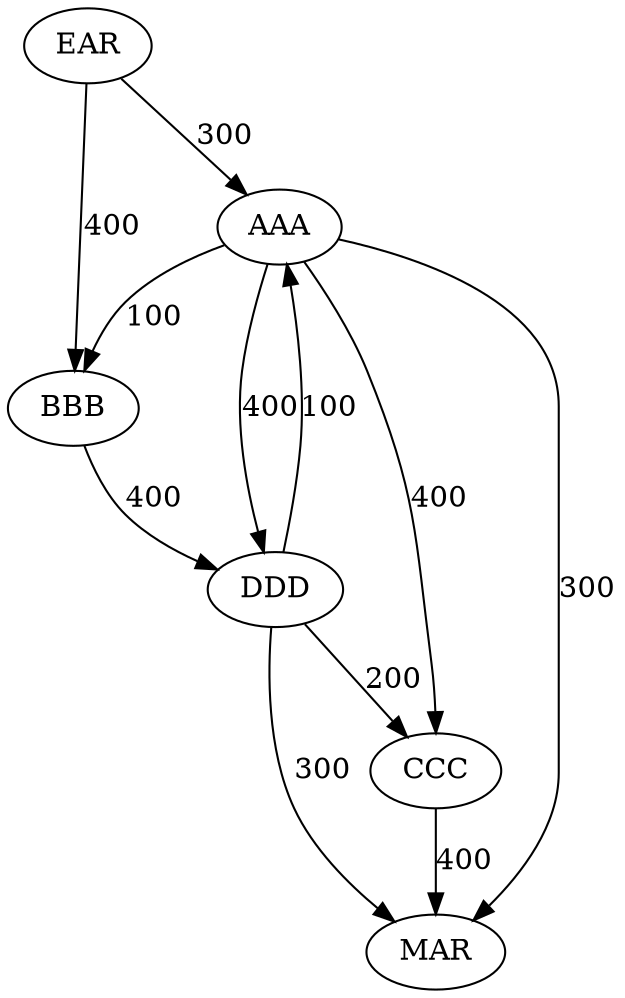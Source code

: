 digraph G {
    EAR -> AAA [label="300"];
    EAR -> BBB [label="400"];
    AAA -> BBB [label="100"];
    AAA -> CCC [label="400"];
    AAA -> MAR [label="300"];
    BBB -> DDD [label="400"];
    AAA -> DDD [label="400"];
    DDD -> AAA [label="100"];
    CCC -> MAR [label="400"];
    DDD -> CCC [label="200"];
    DDD -> MAR [label="300"];
}
